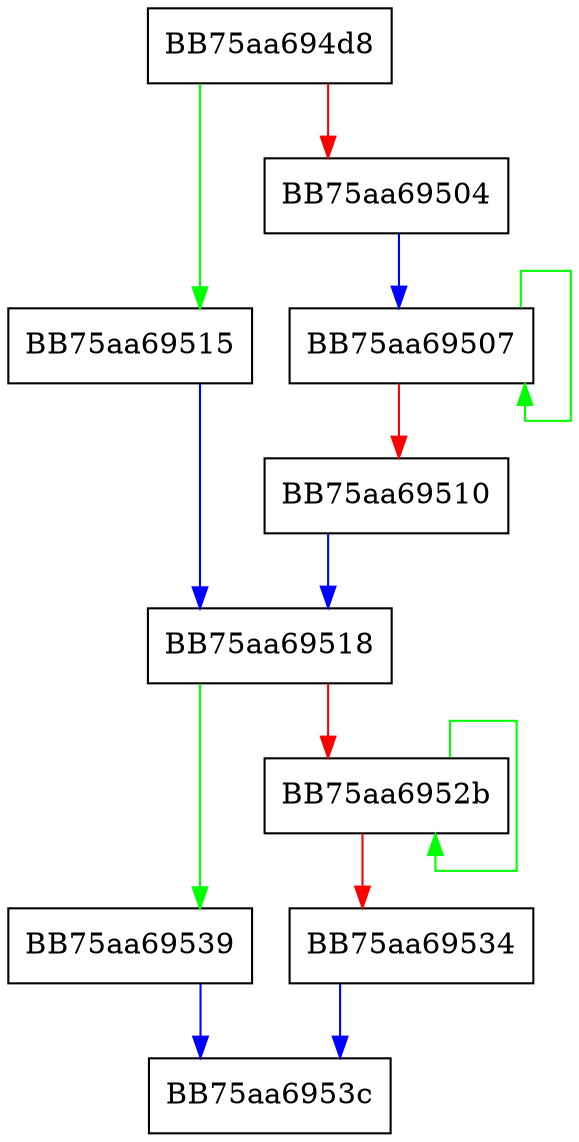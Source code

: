 digraph WPP_SF_slsllLlllllllllllllllll {
  node [shape="box"];
  graph [splines=ortho];
  BB75aa694d8 -> BB75aa69515 [color="green"];
  BB75aa694d8 -> BB75aa69504 [color="red"];
  BB75aa69504 -> BB75aa69507 [color="blue"];
  BB75aa69507 -> BB75aa69507 [color="green"];
  BB75aa69507 -> BB75aa69510 [color="red"];
  BB75aa69510 -> BB75aa69518 [color="blue"];
  BB75aa69515 -> BB75aa69518 [color="blue"];
  BB75aa69518 -> BB75aa69539 [color="green"];
  BB75aa69518 -> BB75aa6952b [color="red"];
  BB75aa6952b -> BB75aa6952b [color="green"];
  BB75aa6952b -> BB75aa69534 [color="red"];
  BB75aa69534 -> BB75aa6953c [color="blue"];
  BB75aa69539 -> BB75aa6953c [color="blue"];
}
